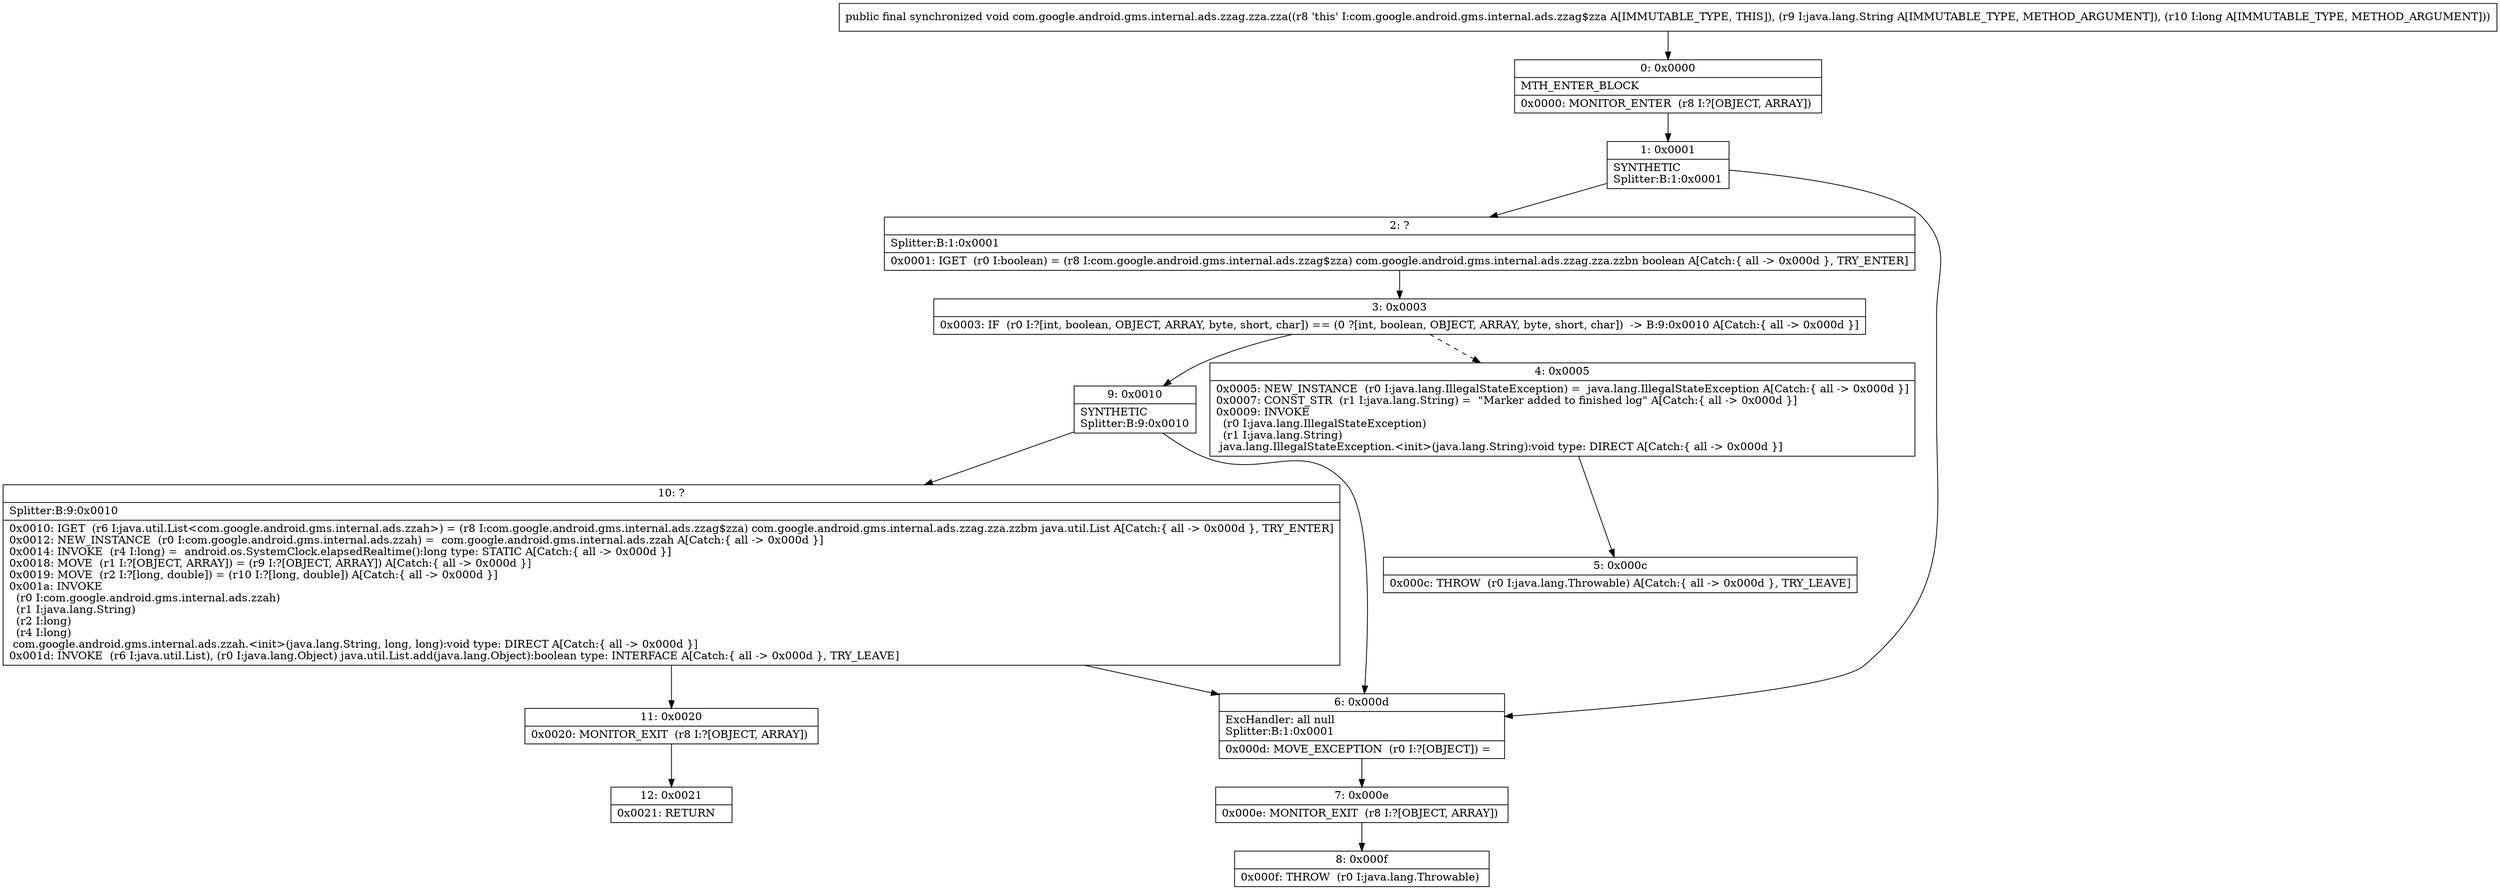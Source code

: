 digraph "CFG forcom.google.android.gms.internal.ads.zzag.zza.zza(Ljava\/lang\/String;J)V" {
Node_0 [shape=record,label="{0\:\ 0x0000|MTH_ENTER_BLOCK\l|0x0000: MONITOR_ENTER  (r8 I:?[OBJECT, ARRAY]) \l}"];
Node_1 [shape=record,label="{1\:\ 0x0001|SYNTHETIC\lSplitter:B:1:0x0001\l}"];
Node_2 [shape=record,label="{2\:\ ?|Splitter:B:1:0x0001\l|0x0001: IGET  (r0 I:boolean) = (r8 I:com.google.android.gms.internal.ads.zzag$zza) com.google.android.gms.internal.ads.zzag.zza.zzbn boolean A[Catch:\{ all \-\> 0x000d \}, TRY_ENTER]\l}"];
Node_3 [shape=record,label="{3\:\ 0x0003|0x0003: IF  (r0 I:?[int, boolean, OBJECT, ARRAY, byte, short, char]) == (0 ?[int, boolean, OBJECT, ARRAY, byte, short, char])  \-\> B:9:0x0010 A[Catch:\{ all \-\> 0x000d \}]\l}"];
Node_4 [shape=record,label="{4\:\ 0x0005|0x0005: NEW_INSTANCE  (r0 I:java.lang.IllegalStateException) =  java.lang.IllegalStateException A[Catch:\{ all \-\> 0x000d \}]\l0x0007: CONST_STR  (r1 I:java.lang.String) =  \"Marker added to finished log\" A[Catch:\{ all \-\> 0x000d \}]\l0x0009: INVOKE  \l  (r0 I:java.lang.IllegalStateException)\l  (r1 I:java.lang.String)\l java.lang.IllegalStateException.\<init\>(java.lang.String):void type: DIRECT A[Catch:\{ all \-\> 0x000d \}]\l}"];
Node_5 [shape=record,label="{5\:\ 0x000c|0x000c: THROW  (r0 I:java.lang.Throwable) A[Catch:\{ all \-\> 0x000d \}, TRY_LEAVE]\l}"];
Node_6 [shape=record,label="{6\:\ 0x000d|ExcHandler: all null\lSplitter:B:1:0x0001\l|0x000d: MOVE_EXCEPTION  (r0 I:?[OBJECT]) =  \l}"];
Node_7 [shape=record,label="{7\:\ 0x000e|0x000e: MONITOR_EXIT  (r8 I:?[OBJECT, ARRAY]) \l}"];
Node_8 [shape=record,label="{8\:\ 0x000f|0x000f: THROW  (r0 I:java.lang.Throwable) \l}"];
Node_9 [shape=record,label="{9\:\ 0x0010|SYNTHETIC\lSplitter:B:9:0x0010\l}"];
Node_10 [shape=record,label="{10\:\ ?|Splitter:B:9:0x0010\l|0x0010: IGET  (r6 I:java.util.List\<com.google.android.gms.internal.ads.zzah\>) = (r8 I:com.google.android.gms.internal.ads.zzag$zza) com.google.android.gms.internal.ads.zzag.zza.zzbm java.util.List A[Catch:\{ all \-\> 0x000d \}, TRY_ENTER]\l0x0012: NEW_INSTANCE  (r0 I:com.google.android.gms.internal.ads.zzah) =  com.google.android.gms.internal.ads.zzah A[Catch:\{ all \-\> 0x000d \}]\l0x0014: INVOKE  (r4 I:long) =  android.os.SystemClock.elapsedRealtime():long type: STATIC A[Catch:\{ all \-\> 0x000d \}]\l0x0018: MOVE  (r1 I:?[OBJECT, ARRAY]) = (r9 I:?[OBJECT, ARRAY]) A[Catch:\{ all \-\> 0x000d \}]\l0x0019: MOVE  (r2 I:?[long, double]) = (r10 I:?[long, double]) A[Catch:\{ all \-\> 0x000d \}]\l0x001a: INVOKE  \l  (r0 I:com.google.android.gms.internal.ads.zzah)\l  (r1 I:java.lang.String)\l  (r2 I:long)\l  (r4 I:long)\l com.google.android.gms.internal.ads.zzah.\<init\>(java.lang.String, long, long):void type: DIRECT A[Catch:\{ all \-\> 0x000d \}]\l0x001d: INVOKE  (r6 I:java.util.List), (r0 I:java.lang.Object) java.util.List.add(java.lang.Object):boolean type: INTERFACE A[Catch:\{ all \-\> 0x000d \}, TRY_LEAVE]\l}"];
Node_11 [shape=record,label="{11\:\ 0x0020|0x0020: MONITOR_EXIT  (r8 I:?[OBJECT, ARRAY]) \l}"];
Node_12 [shape=record,label="{12\:\ 0x0021|0x0021: RETURN   \l}"];
MethodNode[shape=record,label="{public final synchronized void com.google.android.gms.internal.ads.zzag.zza.zza((r8 'this' I:com.google.android.gms.internal.ads.zzag$zza A[IMMUTABLE_TYPE, THIS]), (r9 I:java.lang.String A[IMMUTABLE_TYPE, METHOD_ARGUMENT]), (r10 I:long A[IMMUTABLE_TYPE, METHOD_ARGUMENT])) }"];
MethodNode -> Node_0;
Node_0 -> Node_1;
Node_1 -> Node_2;
Node_1 -> Node_6;
Node_2 -> Node_3;
Node_3 -> Node_4[style=dashed];
Node_3 -> Node_9;
Node_4 -> Node_5;
Node_6 -> Node_7;
Node_7 -> Node_8;
Node_9 -> Node_10;
Node_9 -> Node_6;
Node_10 -> Node_11;
Node_10 -> Node_6;
Node_11 -> Node_12;
}

